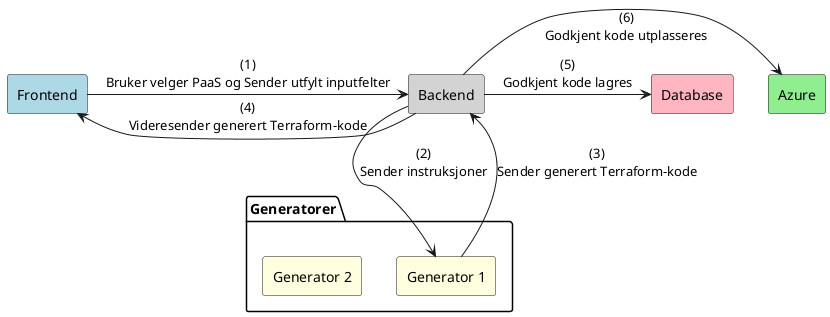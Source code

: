 @startuml

rectangle Frontend as FE #LightBlue
rectangle Backend as BE #LightGray
rectangle Database as DB #LightPink
rectangle Azure as AZ #LightGreen

package "Generatorer" {
  rectangle "Generator 1" as G1 #LightYellow
  rectangle "Generator 2" as G2 #LightYellow
}

FE -> BE : (1)\nBruker velger PaaS og Sender utfylt inputfelter
BE --> G1 : (2)\nSender instruksjoner
G1 --> BE : (3)\nSender generert Terraform-kode
BE -> FE : (4)\nVideresender generert Terraform-kode
BE -> DB : (5)\nGodkjent kode lagres
BE -> AZ :(6)\nGodkjent kode utplasseres
@enduml
